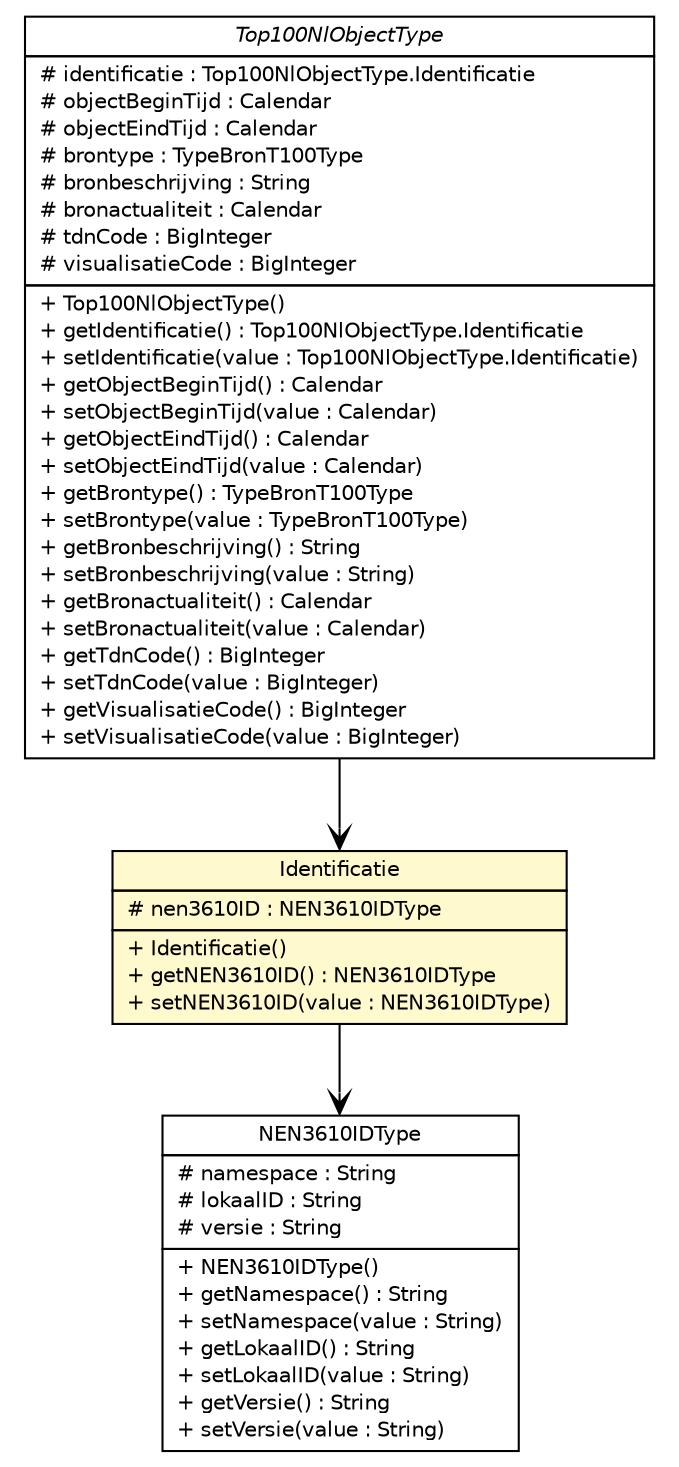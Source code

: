 #!/usr/local/bin/dot
#
# Class diagram 
# Generated by UMLGraph version R5_6-24-gf6e263 (http://www.umlgraph.org/)
#

digraph G {
	edge [fontname="Helvetica",fontsize=10,labelfontname="Helvetica",labelfontsize=10];
	node [fontname="Helvetica",fontsize=10,shape=plaintext];
	nodesep=0.25;
	ranksep=0.5;
	// nl.b3p.topnl.top100nl.NEN3610IDType
	c34724 [label=<<table title="nl.b3p.topnl.top100nl.NEN3610IDType" border="0" cellborder="1" cellspacing="0" cellpadding="2" port="p" href="./NEN3610IDType.html">
		<tr><td><table border="0" cellspacing="0" cellpadding="1">
<tr><td align="center" balign="center"> NEN3610IDType </td></tr>
		</table></td></tr>
		<tr><td><table border="0" cellspacing="0" cellpadding="1">
<tr><td align="left" balign="left"> # namespace : String </td></tr>
<tr><td align="left" balign="left"> # lokaalID : String </td></tr>
<tr><td align="left" balign="left"> # versie : String </td></tr>
		</table></td></tr>
		<tr><td><table border="0" cellspacing="0" cellpadding="1">
<tr><td align="left" balign="left"> + NEN3610IDType() </td></tr>
<tr><td align="left" balign="left"> + getNamespace() : String </td></tr>
<tr><td align="left" balign="left"> + setNamespace(value : String) </td></tr>
<tr><td align="left" balign="left"> + getLokaalID() : String </td></tr>
<tr><td align="left" balign="left"> + setLokaalID(value : String) </td></tr>
<tr><td align="left" balign="left"> + getVersie() : String </td></tr>
<tr><td align="left" balign="left"> + setVersie(value : String) </td></tr>
		</table></td></tr>
		</table>>, URL="./NEN3610IDType.html", fontname="Helvetica", fontcolor="black", fontsize=10.0];
	// nl.b3p.topnl.top100nl.Top100NlObjectType
	c34753 [label=<<table title="nl.b3p.topnl.top100nl.Top100NlObjectType" border="0" cellborder="1" cellspacing="0" cellpadding="2" port="p" href="./Top100NlObjectType.html">
		<tr><td><table border="0" cellspacing="0" cellpadding="1">
<tr><td align="center" balign="center"><font face="Helvetica-Oblique"> Top100NlObjectType </font></td></tr>
		</table></td></tr>
		<tr><td><table border="0" cellspacing="0" cellpadding="1">
<tr><td align="left" balign="left"> # identificatie : Top100NlObjectType.Identificatie </td></tr>
<tr><td align="left" balign="left"> # objectBeginTijd : Calendar </td></tr>
<tr><td align="left" balign="left"> # objectEindTijd : Calendar </td></tr>
<tr><td align="left" balign="left"> # brontype : TypeBronT100Type </td></tr>
<tr><td align="left" balign="left"> # bronbeschrijving : String </td></tr>
<tr><td align="left" balign="left"> # bronactualiteit : Calendar </td></tr>
<tr><td align="left" balign="left"> # tdnCode : BigInteger </td></tr>
<tr><td align="left" balign="left"> # visualisatieCode : BigInteger </td></tr>
		</table></td></tr>
		<tr><td><table border="0" cellspacing="0" cellpadding="1">
<tr><td align="left" balign="left"> + Top100NlObjectType() </td></tr>
<tr><td align="left" balign="left"> + getIdentificatie() : Top100NlObjectType.Identificatie </td></tr>
<tr><td align="left" balign="left"> + setIdentificatie(value : Top100NlObjectType.Identificatie) </td></tr>
<tr><td align="left" balign="left"> + getObjectBeginTijd() : Calendar </td></tr>
<tr><td align="left" balign="left"> + setObjectBeginTijd(value : Calendar) </td></tr>
<tr><td align="left" balign="left"> + getObjectEindTijd() : Calendar </td></tr>
<tr><td align="left" balign="left"> + setObjectEindTijd(value : Calendar) </td></tr>
<tr><td align="left" balign="left"> + getBrontype() : TypeBronT100Type </td></tr>
<tr><td align="left" balign="left"> + setBrontype(value : TypeBronT100Type) </td></tr>
<tr><td align="left" balign="left"> + getBronbeschrijving() : String </td></tr>
<tr><td align="left" balign="left"> + setBronbeschrijving(value : String) </td></tr>
<tr><td align="left" balign="left"> + getBronactualiteit() : Calendar </td></tr>
<tr><td align="left" balign="left"> + setBronactualiteit(value : Calendar) </td></tr>
<tr><td align="left" balign="left"> + getTdnCode() : BigInteger </td></tr>
<tr><td align="left" balign="left"> + setTdnCode(value : BigInteger) </td></tr>
<tr><td align="left" balign="left"> + getVisualisatieCode() : BigInteger </td></tr>
<tr><td align="left" balign="left"> + setVisualisatieCode(value : BigInteger) </td></tr>
		</table></td></tr>
		</table>>, URL="./Top100NlObjectType.html", fontname="Helvetica", fontcolor="black", fontsize=10.0];
	// nl.b3p.topnl.top100nl.Top100NlObjectType.Identificatie
	c34754 [label=<<table title="nl.b3p.topnl.top100nl.Top100NlObjectType.Identificatie" border="0" cellborder="1" cellspacing="0" cellpadding="2" port="p" bgcolor="lemonChiffon" href="./Top100NlObjectType.Identificatie.html">
		<tr><td><table border="0" cellspacing="0" cellpadding="1">
<tr><td align="center" balign="center"> Identificatie </td></tr>
		</table></td></tr>
		<tr><td><table border="0" cellspacing="0" cellpadding="1">
<tr><td align="left" balign="left"> # nen3610ID : NEN3610IDType </td></tr>
		</table></td></tr>
		<tr><td><table border="0" cellspacing="0" cellpadding="1">
<tr><td align="left" balign="left"> + Identificatie() </td></tr>
<tr><td align="left" balign="left"> + getNEN3610ID() : NEN3610IDType </td></tr>
<tr><td align="left" balign="left"> + setNEN3610ID(value : NEN3610IDType) </td></tr>
		</table></td></tr>
		</table>>, URL="./Top100NlObjectType.Identificatie.html", fontname="Helvetica", fontcolor="black", fontsize=10.0];
	// nl.b3p.topnl.top100nl.Top100NlObjectType NAVASSOC nl.b3p.topnl.top100nl.Top100NlObjectType.Identificatie
	c34753:p -> c34754:p [taillabel="", label="", headlabel="", fontname="Helvetica", fontcolor="black", fontsize=10.0, color="black", arrowhead=open];
	// nl.b3p.topnl.top100nl.Top100NlObjectType.Identificatie NAVASSOC nl.b3p.topnl.top100nl.NEN3610IDType
	c34754:p -> c34724:p [taillabel="", label="", headlabel="", fontname="Helvetica", fontcolor="black", fontsize=10.0, color="black", arrowhead=open];
}

